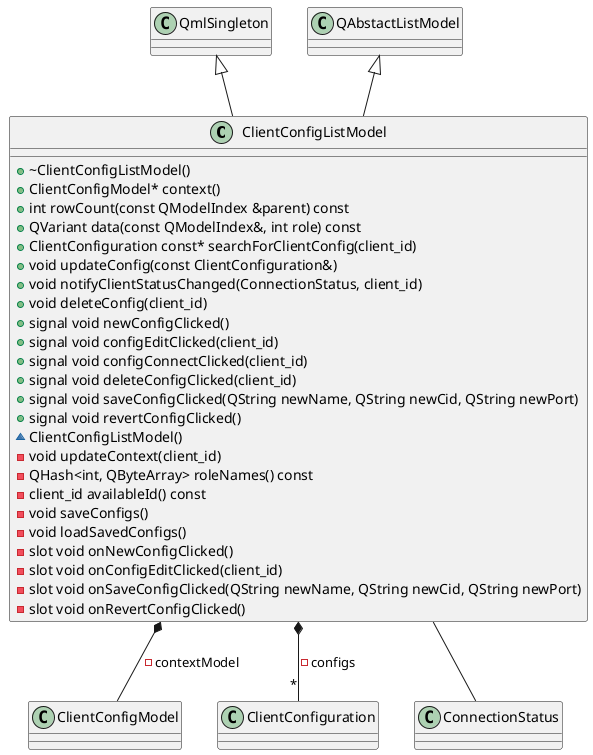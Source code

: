 @startuml

class ClientConfigListModel {
    + ~ClientConfigListModel()
    + ClientConfigModel* context()
    + int rowCount(const QModelIndex &parent) const
    + QVariant data(const QModelIndex&, int role) const
    + ClientConfiguration const* searchForClientConfig(client_id)
    + void updateConfig(const ClientConfiguration&)
    + void notifyClientStatusChanged(ConnectionStatus, client_id)
    + void deleteConfig(client_id)
    + signal void newConfigClicked()
    + signal void configEditClicked(client_id)
    + signal void configConnectClicked(client_id)
    + signal void deleteConfigClicked(client_id)
    + signal void saveConfigClicked(QString newName, QString newCid, QString newPort)
    + signal void revertConfigClicked()
    ~ ClientConfigListModel()
    - void updateContext(client_id)
    - QHash<int, QByteArray> roleNames() const
    - client_id availableId() const
    - void saveConfigs()
    - void loadSavedConfigs()
    - slot void onNewConfigClicked()
    - slot void onConfigEditClicked(client_id)
    - slot void onSaveConfigClicked(QString newName, QString newCid, QString newPort)
    - slot void onRevertConfigClicked()
}

ClientConfigListModel *-- ClientConfigModel : -contextModel
ClientConfigListModel *-- "*" ClientConfiguration : -configs
ClientConfigListModel -- ConnectionStatus
QmlSingleton <|-- ClientConfigListModel
QAbstactListModel <|-- ClientConfigListModel

@enduml
